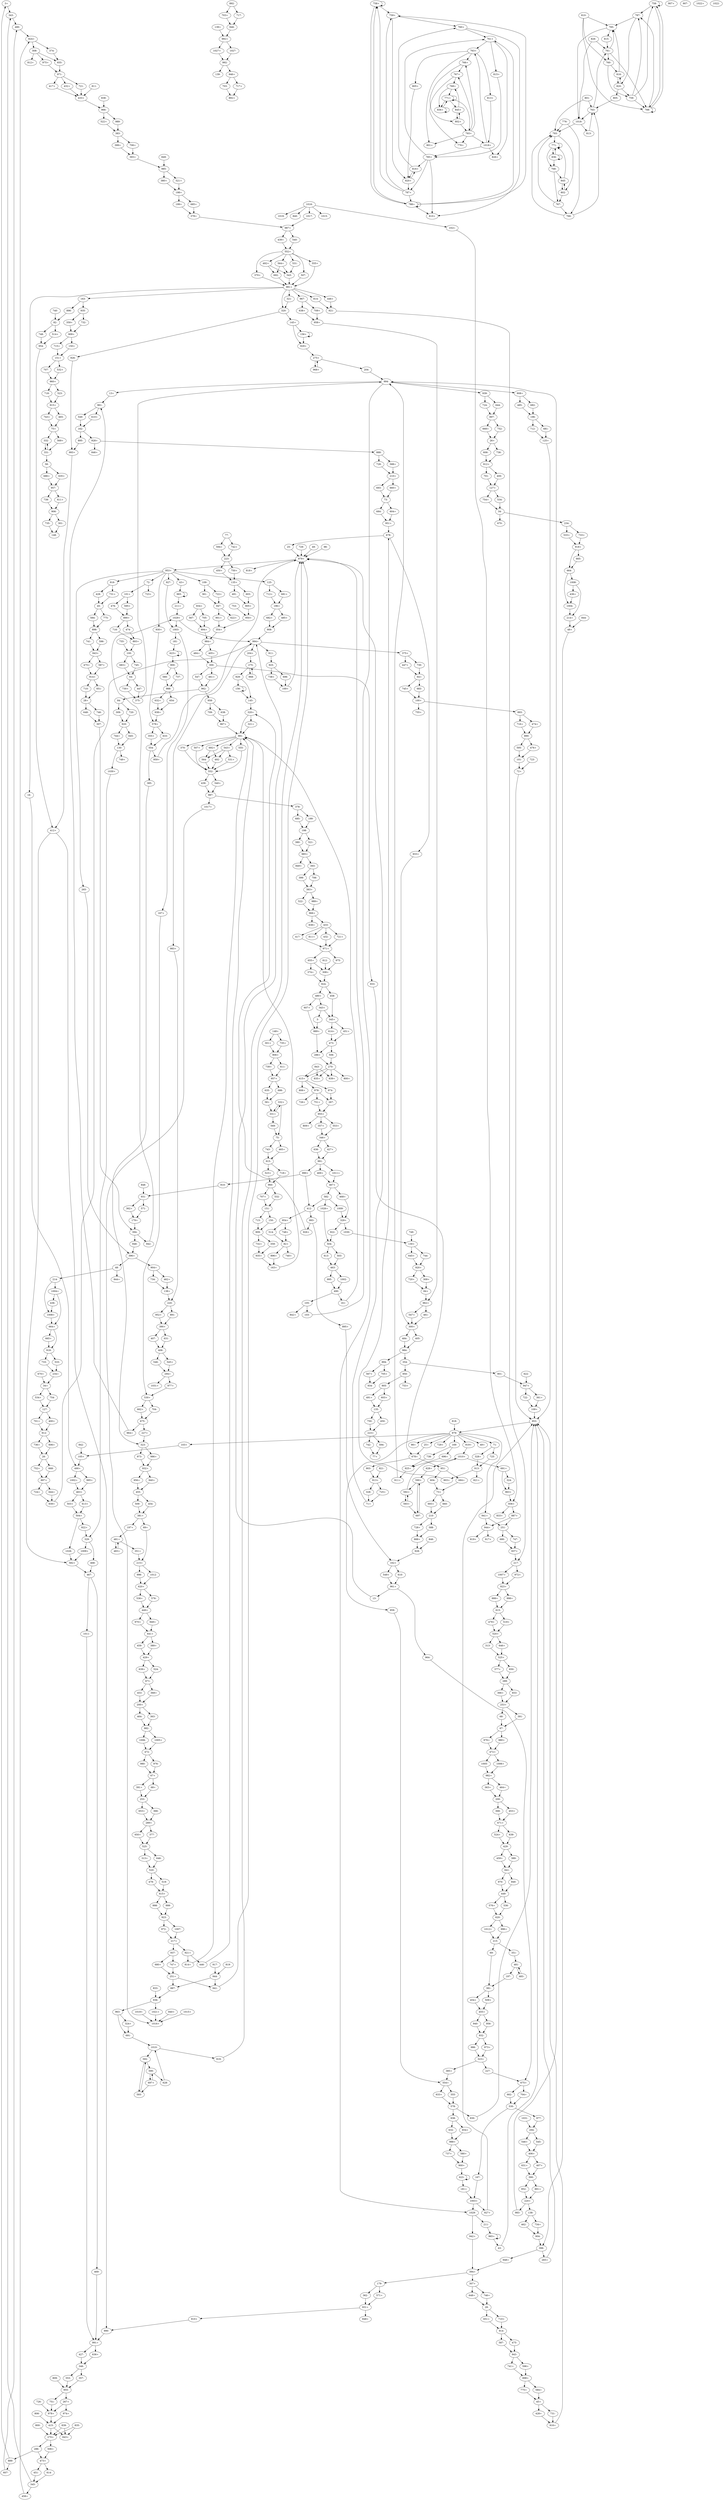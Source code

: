 digraph adj {
graph [k=96]
edge [d=-95]
"3+" [l=181 C=6582]
"3-" [l=181 C=6582]
"13+" [l=51885 C=1941957]
"13-" [l=51885 C=1941957]
"16+" [l=4302 C=156636]
"16-" [l=4302 C=156636]
"25+" [l=47118 C=1579878]
"25-" [l=47118 C=1579878]
"26+" [l=36218 C=1328996]
"26-" [l=36218 C=1328996]
"28+" [l=84609 C=2956635]
"28-" [l=84609 C=2956635]
"34+" [l=26505 C=943989]
"34-" [l=26505 C=943989]
"43+" [l=90139 C=2607704]
"43-" [l=90139 C=2607704]
"45+" [l=38775 C=1293221]
"45-" [l=38775 C=1293221]
"48+" [l=53007 C=1890434]
"48-" [l=53007 C=1890434]
"49+" [l=26106 C=725198]
"49-" [l=26106 C=725198]
"58+" [l=8997 C=336627]
"58-" [l=8997 C=336627]
"64+" [l=42121 C=1596143]
"64-" [l=42121 C=1596143]
"67+" [l=132 C=2029]
"67-" [l=132 C=2029]
"68+" [l=528 C=12678]
"68-" [l=528 C=12678]
"69+" [l=11473 C=367292]
"69-" [l=11473 C=367292]
"71+" [l=47492 C=1580702]
"71-" [l=47492 C=1580702]
"72+" [l=38166 C=1432157]
"72-" [l=38166 C=1432157]
"73+" [l=26655 C=865449]
"73-" [l=26655 C=865449]
"75+" [l=29534 C=1110504]
"75-" [l=29534 C=1110504]
"77+" [l=8643 C=332799]
"77-" [l=8643 C=332799]
"82+" [l=27953 C=1034613]
"82-" [l=27953 C=1034613]
"84+" [l=37859 C=1389430]
"84-" [l=37859 C=1389430]
"98+" [l=48884 C=1370904]
"98-" [l=48884 C=1370904]
"100+" [l=19050 C=719001]
"100-" [l=19050 C=719001]
"101+" [l=45658 C=1716228]
"101-" [l=45658 C=1716228]
"103+" [l=34471 C=1302211]
"103-" [l=34471 C=1302211]
"105+" [l=1276 C=47865]
"105-" [l=1276 C=47865]
"109+" [l=3347 C=115954]
"109-" [l=3347 C=115954]
"125+" [l=14818 C=444070]
"125-" [l=14818 C=444070]
"127+" [l=24888 C=864118]
"127-" [l=24888 C=864118]
"130+" [l=22569 C=814020]
"130-" [l=22569 C=814020]
"135+" [l=7402 C=267366]
"135-" [l=7402 C=267366]
"138+" [l=16079 C=492354]
"138-" [l=16079 C=492354]
"139+" [l=9150 C=265242]
"139-" [l=9150 C=265242]
"145+" [l=22200 C=797857]
"145-" [l=22200 C=797857]
"148+" [l=5515 C=191723]
"148-" [l=5515 C=191723]
"150+" [l=191 C=3258]
"150-" [l=191 C=3258]
"151+" [l=4909 C=178892]
"151-" [l=4909 C=178892]
"156+" [l=1881 C=69183]
"156-" [l=1881 C=69183]
"162+" [l=3548 C=229449]
"162-" [l=3548 C=229449]
"163+" [l=350 C=19165]
"163-" [l=350 C=19165]
"167+" [l=44864 C=1351665]
"167-" [l=44864 C=1351665]
"169+" [l=20225 C=739992]
"169-" [l=20225 C=739992]
"179+" [l=14299 C=480879]
"179-" [l=14299 C=480879]
"181+" [l=41532 C=1381633]
"181-" [l=41532 C=1381633]
"196+" [l=25733 C=814329]
"196-" [l=25733 C=814329]
"197+" [l=9313 C=336927]
"197-" [l=9313 C=336927]
"198+" [l=199 C=26456]
"198-" [l=199 C=26456]
"199+" [l=191 C=23255]
"199-" [l=191 C=23255]
"200+" [l=952 C=57990]
"200-" [l=952 C=57990]
"204+" [l=14202 C=515195]
"204-" [l=14202 C=515195]
"210+" [l=7012 C=224850]
"210-" [l=7012 C=224850]
"211+" [l=39254 C=1178332]
"211-" [l=39254 C=1178332]
"214+" [l=2477 C=88448]
"214-" [l=2477 C=88448]
"215+" [l=1141 C=62795]
"215-" [l=1141 C=62795]
"217+" [l=279 C=12367]
"217-" [l=279 C=12367]
"220+" [l=165 C=3054]
"220-" [l=165 C=3054]
"223+" [l=8090 C=294280]
"223-" [l=8090 C=294280]
"227+" [l=2241 C=72974]
"227-" [l=2241 C=72974]
"234+" [l=12728 C=457063]
"234-" [l=12728 C=457063]
"251+" [l=6420 C=181705]
"251-" [l=6420 C=181705]
"253+" [l=920 C=53740]
"253-" [l=920 C=53740]
"265+" [l=2547 C=73373]
"265-" [l=2547 C=73373]
"267+" [l=168 C=18447]
"267-" [l=168 C=18447]
"270+" [l=286 C=46417]
"270-" [l=286 C=46417]
"275+" [l=131 C=3286]
"275-" [l=131 C=3286]
"286+" [l=134 C=7956]
"286-" [l=134 C=7956]
"289+" [l=202 C=6893]
"289-" [l=202 C=6893]
"294+" [l=186 C=7430]
"294-" [l=186 C=7430]
"300+" [l=266 C=16657]
"300-" [l=266 C=16657]
"301+" [l=191 C=3092]
"301-" [l=191 C=3092]
"307+" [l=11183 C=397704]
"307-" [l=11183 C=397704]
"308+" [l=156 C=14797]
"308-" [l=156 C=14797]
"309+" [l=191 C=3203]
"309-" [l=191 C=3203]
"313+" [l=191 C=3499]
"313-" [l=191 C=3499]
"320+" [l=143 C=3873]
"320-" [l=143 C=3873]
"321+" [l=307 C=9457]
"321-" [l=307 C=9457]
"323+" [l=163 C=3878]
"323-" [l=163 C=3878]
"324+" [l=392 C=5524]
"324-" [l=392 C=5524]
"328+" [l=191 C=2676]
"328-" [l=191 C=2676]
"329+" [l=107 C=1008]
"329-" [l=107 C=1008]
"331+" [l=155 C=3597]
"331-" [l=155 C=3597]
"332+" [l=250 C=4123]
"332-" [l=250 C=4123]
"343+" [l=195 C=11540]
"343-" [l=195 C=11540]
"345+" [l=239 C=14249]
"345-" [l=239 C=14249]
"346+" [l=209 C=27495]
"346-" [l=209 C=27495]
"351+" [l=5063 C=164733]
"351-" [l=5063 C=164733]
"354+" [l=212 C=8327]
"354-" [l=212 C=8327]
"355+" [l=222 C=4406]
"355-" [l=222 C=4406]
"357+" [l=191 C=23078]
"357-" [l=191 C=23078]
"359+" [l=191 C=3050]
"359-" [l=191 C=3050]
"361+" [l=191 C=3007]
"361-" [l=191 C=3007]
"362+" [l=191 C=3393]
"362-" [l=191 C=3393]
"363+" [l=191 C=4612]
"363-" [l=191 C=4612]
"366+" [l=191 C=2473]
"366-" [l=191 C=2473]
"368+" [l=314 C=6679]
"368-" [l=314 C=6679]
"370+" [l=246 C=5458]
"370-" [l=246 C=5458]
"374+" [l=303 C=5979]
"374-" [l=303 C=5979]
"375+" [l=553 C=16428]
"375-" [l=553 C=16428]
"377+" [l=191 C=3165]
"377-" [l=191 C=3165]
"378+" [l=224 C=32396]
"378-" [l=224 C=32396]
"380+" [l=193 C=23126]
"380-" [l=193 C=23126]
"381+" [l=520 C=31695]
"381-" [l=520 C=31695]
"383+" [l=140 C=11374]
"383-" [l=140 C=11374]
"385+" [l=2644 C=95093]
"385-" [l=2644 C=95093]
"389+" [l=1997 C=56787]
"389-" [l=1997 C=56787]
"390+" [l=151 C=3663]
"390-" [l=151 C=3663]
"391+" [l=477 C=11357]
"391-" [l=477 C=11357]
"393+" [l=186 C=21280]
"393-" [l=186 C=21280]
"394+" [l=308 C=17439]
"394-" [l=308 C=17439]
"396+" [l=284 C=10398]
"396-" [l=284 C=10398]
"399+" [l=191 C=23465]
"399-" [l=191 C=23465]
"400+" [l=191 C=3055]
"400-" [l=191 C=3055]
"405+" [l=440 C=22687]
"405-" [l=440 C=22687]
"406+" [l=145 C=4654]
"406-" [l=145 C=4654]
"407+" [l=236 C=6285]
"407-" [l=236 C=6285]
"412+" [l=145 C=5036]
"412-" [l=145 C=5036]
"415+" [l=219 C=26354]
"415-" [l=219 C=26354]
"417+" [l=202 C=12619]
"417-" [l=202 C=12619]
"427+" [l=191 C=23392]
"427-" [l=191 C=23392]
"428+" [l=191 C=2971]
"428-" [l=191 C=2971]
"429+" [l=457 C=26490]
"429-" [l=457 C=26490]
"432+" [l=191 C=15404]
"432-" [l=191 C=15404]
"433+" [l=176 C=18499]
"433-" [l=176 C=18499]
"436+" [l=246 C=4919]
"436-" [l=246 C=4919]
"439+" [l=193 C=3263]
"439-" [l=193 C=3263]
"446+" [l=191 C=3356]
"446-" [l=191 C=3356]
"447+" [l=191 C=3001]
"447-" [l=191 C=3001]
"449+" [l=146 C=3256]
"449-" [l=146 C=3256]
"450+" [l=191 C=3432]
"450-" [l=191 C=3432]
"451+" [l=280 C=15746]
"451-" [l=280 C=15746]
"453+" [l=314 C=6179]
"453-" [l=314 C=6179]
"454+" [l=340 C=7771]
"454-" [l=340 C=7771]
"455+" [l=144 C=3897]
"455-" [l=144 C=3897]
"458+" [l=342 C=19893]
"458-" [l=342 C=19893]
"459+" [l=1106 C=33281]
"459-" [l=1106 C=33281]
"461+" [l=191 C=3633]
"461-" [l=191 C=3633]
"462+" [l=191 C=2926]
"462-" [l=191 C=2926]
"463+" [l=320 C=18049]
"463-" [l=320 C=18049]
"464+" [l=191 C=2487]
"464-" [l=191 C=2487]
"465+" [l=191 C=3668]
"465-" [l=191 C=3668]
"467+" [l=152 C=9434]
"467-" [l=152 C=9434]
"468+" [l=281 C=5423]
"468-" [l=281 C=5423]
"469+" [l=191 C=14976]
"469-" [l=191 C=14976]
"472+" [l=152 C=4306]
"472-" [l=152 C=4306]
"473+" [l=131 C=3670]
"473-" [l=131 C=3670]
"474+" [l=191 C=3970]
"474-" [l=191 C=3970]
"475+" [l=191 C=700]
"475-" [l=191 C=700]
"476+" [l=191 C=3109]
"476-" [l=191 C=3109]
"479+" [l=191 C=3126]
"479-" [l=191 C=3126]
"480+" [l=231 C=25288]
"480-" [l=231 C=25288]
"481+" [l=193 C=5979]
"481-" [l=193 C=5979]
"483+" [l=183 C=1663]
"483-" [l=183 C=1663]
"484+" [l=440 C=11179]
"484-" [l=440 C=11179]
"485+" [l=191 C=2719]
"485-" [l=191 C=2719]
"490+" [l=242 C=10589]
"490-" [l=242 C=10589]
"491+" [l=191 C=2642]
"491-" [l=191 C=2642]
"492+" [l=164 C=4140]
"492-" [l=164 C=4140]
"503+" [l=191 C=3999]
"503-" [l=191 C=3999]
"504+" [l=158 C=4970]
"504-" [l=158 C=4970]
"506+" [l=195 C=3450]
"506-" [l=195 C=3450]
"507+" [l=344 C=11052]
"507-" [l=344 C=11052]
"509+" [l=340 C=7547]
"509-" [l=340 C=7547]
"514+" [l=191 C=3154]
"514-" [l=191 C=3154]
"519+" [l=191 C=3214]
"519-" [l=191 C=3214]
"520+" [l=215 C=6873]
"520-" [l=215 C=6873]
"521+" [l=193 C=8526]
"521-" [l=193 C=8526]
"522+" [l=192 C=4085]
"522-" [l=192 C=4085]
"523+" [l=191 C=2088]
"523-" [l=191 C=2088]
"524+" [l=261 C=5339]
"524-" [l=261 C=5339]
"525+" [l=209 C=8897]
"525-" [l=209 C=8897]
"530+" [l=193 C=6292]
"530-" [l=193 C=6292]
"531+" [l=190 C=4564]
"531-" [l=190 C=4564]
"532+" [l=191 C=3091]
"532-" [l=191 C=3091]
"533+" [l=191 C=1958]
"533-" [l=191 C=1958]
"534+" [l=191 C=2622]
"534-" [l=191 C=2622]
"536+" [l=239 C=4647]
"536-" [l=239 C=4647]
"540+" [l=193 C=22487]
"540-" [l=193 C=22487]
"543+" [l=176 C=5880]
"543-" [l=176 C=5880]
"545+" [l=297 C=6852]
"545-" [l=297 C=6852]
"546+" [l=297 C=6900]
"546-" [l=297 C=6900]
"547+" [l=191 C=2925]
"547-" [l=191 C=2925]
"549+" [l=191 C=4971]
"549-" [l=191 C=4971]
"552+" [l=128 C=7111]
"552-" [l=128 C=7111]
"553+" [l=191 C=9307]
"553-" [l=191 C=9307]
"554+" [l=152 C=3089]
"554-" [l=152 C=3089]
"555+" [l=326 C=16359]
"555-" [l=326 C=16359]
"564+" [l=176 C=3706]
"564-" [l=176 C=3706]
"567+" [l=191 C=2764]
"567-" [l=191 C=2764]
"569+" [l=256 C=5231]
"569-" [l=256 C=5231]
"571+" [l=191 C=506]
"571-" [l=191 C=506]
"576+" [l=239 C=4307]
"576-" [l=239 C=4307]
"578+" [l=159 C=4443]
"578-" [l=159 C=4443]
"580+" [l=191 C=4359]
"580-" [l=191 C=4359]
"582+" [l=161 C=10417]
"582-" [l=161 C=10417]
"584+" [l=191 C=3331]
"584-" [l=191 C=3331]
"587+" [l=191 C=4405]
"587-" [l=191 C=4405]
"588+" [l=191 C=2619]
"588-" [l=191 C=2619]
"590+" [l=103 C=252]
"590-" [l=103 C=252]
"592+" [l=104 C=248]
"592-" [l=104 C=248]
"593+" [l=260 C=2097]
"593-" [l=260 C=2097]
"594+" [l=191 C=2873]
"594-" [l=191 C=2873]
"595+" [l=191 C=1277]
"595-" [l=191 C=1277]
"596+" [l=191 C=2675]
"596-" [l=191 C=2675]
"603+" [l=191 C=300]
"603-" [l=191 C=300]
"604+" [l=191 C=2404]
"604-" [l=191 C=2404]
"606+" [l=191 C=2601]
"606-" [l=191 C=2601]
"607+" [l=281 C=14872]
"607-" [l=281 C=14872]
"610+" [l=191 C=3369]
"610-" [l=191 C=3369]
"611+" [l=191 C=3144]
"611-" [l=191 C=3144]
"613+" [l=191 C=4196]
"613-" [l=191 C=4196]
"614+" [l=278 C=6239]
"614-" [l=278 C=6239]
"615+" [l=196 C=6759]
"615-" [l=196 C=6759]
"620+" [l=171 C=5016]
"620-" [l=171 C=5016]
"622+" [l=131 C=142]
"622-" [l=131 C=142]
"623+" [l=203 C=6124]
"623-" [l=203 C=6124]
"628+" [l=189 C=1444]
"628-" [l=189 C=1444]
"631+" [l=236 C=5628]
"631-" [l=236 C=5628]
"632+" [l=191 C=437]
"632-" [l=191 C=437]
"633+" [l=222 C=3569]
"633-" [l=222 C=3569]
"635+" [l=191 C=299]
"635-" [l=191 C=299]
"636+" [l=191 C=4640]
"636-" [l=191 C=4640]
"638+" [l=191 C=3013]
"638-" [l=191 C=3013]
"639+" [l=261 C=5395]
"639-" [l=261 C=5395]
"641+" [l=152 C=2571]
"641-" [l=152 C=2571]
"644+" [l=191 C=3681]
"644-" [l=191 C=3681]
"645+" [l=191 C=2576]
"645-" [l=191 C=2576]
"646+" [l=191 C=2829]
"646-" [l=191 C=2829]
"648+" [l=191 C=2889]
"648-" [l=191 C=2889]
"650+" [l=191 C=2579]
"650-" [l=191 C=2579]
"651+" [l=191 C=2531]
"651-" [l=191 C=2531]
"653+" [l=191 C=2931]
"653-" [l=191 C=2931]
"654+" [l=191 C=2068]
"654-" [l=191 C=2068]
"655+" [l=189 C=6437]
"655-" [l=189 C=6437]
"660+" [l=191 C=2081]
"660-" [l=191 C=2081]
"662+" [l=191 C=2768]
"662-" [l=191 C=2768]
"664+" [l=98 C=110]
"664-" [l=98 C=110]
"665+" [l=246 C=3969]
"665-" [l=246 C=3969]
"668+" [l=191 C=2998]
"668-" [l=191 C=2998]
"670+" [l=163 C=248]
"670-" [l=163 C=248]
"671+" [l=176 C=5805]
"671-" [l=176 C=5805]
"675+" [l=291 C=11739]
"675-" [l=291 C=11739]
"678+" [l=137 C=2319]
"678-" [l=137 C=2319]
"680+" [l=191 C=3078]
"680-" [l=191 C=3078]
"681+" [l=191 C=2705]
"681-" [l=191 C=2705]
"682+" [l=191 C=320]
"682-" [l=191 C=320]
"683+" [l=191 C=2946]
"683-" [l=191 C=2946]
"684+" [l=191 C=445]
"684-" [l=191 C=445]
"685+" [l=191 C=3681]
"685-" [l=191 C=3681]
"686+" [l=191 C=4262]
"686-" [l=191 C=4262]
"691+" [l=216 C=2535]
"691-" [l=216 C=2535]
"692+" [l=176 C=667]
"692-" [l=176 C=667]
"693+" [l=191 C=532]
"693-" [l=191 C=532]
"696+" [l=191 C=2958]
"696-" [l=191 C=2958]
"697+" [l=260 C=2690]
"697-" [l=260 C=2690]
"701+" [l=191 C=255]
"701-" [l=191 C=255]
"703+" [l=191 C=2330]
"703-" [l=191 C=2330]
"704+" [l=191 C=3353]
"704-" [l=191 C=3353]
"705+" [l=191 C=323]
"705-" [l=191 C=323]
"706+" [l=191 C=5025]
"706-" [l=191 C=5025]
"707+" [l=191 C=249]
"707-" [l=191 C=249]
"709+" [l=191 C=245]
"709-" [l=191 C=245]
"710+" [l=191 C=436]
"710-" [l=191 C=436]
"712+" [l=191 C=290]
"712-" [l=191 C=290]
"715+" [l=191 C=430]
"715-" [l=191 C=430]
"716+" [l=191 C=303]
"716-" [l=191 C=303]
"717+" [l=191 C=475]
"717-" [l=191 C=475]
"718+" [l=191 C=962]
"718-" [l=191 C=962]
"720+" [l=191 C=295]
"720-" [l=191 C=295]
"721+" [l=191 C=288]
"721-" [l=191 C=288]
"722+" [l=191 C=315]
"722-" [l=191 C=315]
"723+" [l=155 C=409]
"723-" [l=155 C=409]
"724+" [l=191 C=300]
"724-" [l=191 C=300]
"725+" [l=191 C=495]
"725-" [l=191 C=495]
"726+" [l=125 C=143]
"726-" [l=125 C=143]
"728+" [l=191 C=358]
"728-" [l=191 C=358]
"729+" [l=117 C=53]
"729-" [l=117 C=53]
"730+" [l=191 C=496]
"730-" [l=191 C=496]
"731+" [l=191 C=372]
"731-" [l=191 C=372]
"732+" [l=191 C=639]
"732-" [l=191 C=639]
"733+" [l=191 C=547]
"733-" [l=191 C=547]
"734+" [l=191 C=467]
"734-" [l=191 C=467]
"735+" [l=191 C=279]
"735-" [l=191 C=279]
"736+" [l=191 C=230]
"736-" [l=191 C=230]
"737+" [l=191 C=314]
"737-" [l=191 C=314]
"738+" [l=191 C=291]
"738-" [l=191 C=291]
"739+" [l=191 C=462]
"739-" [l=191 C=462]
"740+" [l=126 C=65]
"740-" [l=126 C=65]
"741+" [l=191 C=442]
"741-" [l=191 C=442]
"742+" [l=191 C=316]
"742-" [l=191 C=316]
"743+" [l=191 C=269]
"743-" [l=191 C=269]
"744+" [l=191 C=270]
"744-" [l=191 C=270]
"745+" [l=191 C=425]
"745-" [l=191 C=425]
"746+" [l=191 C=322]
"746-" [l=191 C=322]
"747+" [l=191 C=375]
"747-" [l=191 C=375]
"748+" [l=191 C=463]
"748-" [l=191 C=463]
"749+" [l=196 C=376]
"749-" [l=196 C=376]
"750+" [l=191 C=472]
"750-" [l=191 C=472]
"751+" [l=191 C=545]
"751-" [l=191 C=545]
"752+" [l=191 C=308]
"752-" [l=191 C=308]
"753+" [l=147 C=178]
"753-" [l=147 C=178]
"754+" [l=191 C=316]
"754-" [l=191 C=316]
"755+" [l=128 C=135]
"755-" [l=128 C=135]
"758+" [l=96 C=255]
"758-" [l=96 C=255]
"759+" [l=96 C=255]
"759-" [l=96 C=255]
"760+" [l=96 C=255]
"760-" [l=96 C=255]
"761+" [l=96 C=255]
"761-" [l=96 C=255]
"763+" [l=96 C=255]
"763-" [l=96 C=255]
"766+" [l=98 C=765]
"766-" [l=98 C=765]
"767+" [l=98 C=765]
"767-" [l=98 C=765]
"768+" [l=102 C=1697]
"768-" [l=102 C=1697]
"771+" [l=99 C=840]
"771-" [l=99 C=840]
"775+" [l=191 C=219]
"775-" [l=191 C=219]
"776+" [l=139 C=238]
"776-" [l=139 C=238]
"785+" [l=96 C=155]
"785-" [l=96 C=155]
"787+" [l=96 C=173]
"787-" [l=96 C=173]
"788+" [l=189 C=4005]
"788-" [l=189 C=4005]
"793+" [l=98 C=436]
"793-" [l=98 C=436]
"800+" [l=117 C=88]
"800-" [l=117 C=88]
"801+" [l=134 C=252]
"801-" [l=134 C=252]
"802+" [l=175 C=304]
"802-" [l=175 C=304]
"805+" [l=162 C=370]
"805-" [l=162 C=370]
"806+" [l=133 C=98]
"806-" [l=133 C=98]
"809+" [l=124 C=74]
"809-" [l=124 C=74]
"810+" [l=142 C=3016]
"810-" [l=142 C=3016]
"811+" [l=128 C=102]
"811-" [l=128 C=102]
"812+" [l=102 C=15]
"812-" [l=102 C=15]
"813+" [l=182 C=390]
"813-" [l=182 C=390]
"814+" [l=191 C=365]
"814-" [l=191 C=365]
"815+" [l=188 C=576]
"815-" [l=188 C=576]
"816+" [l=96 C=3]
"816-" [l=96 C=3]
"818+" [l=114 C=51]
"818-" [l=114 C=51]
"819+" [l=157 C=173]
"819-" [l=157 C=173]
"820+" [l=150 C=173]
"820-" [l=150 C=173]
"821+" [l=187 C=440]
"821-" [l=187 C=440]
"826+" [l=155 C=340]
"826-" [l=155 C=340]
"833+" [l=110 C=34]
"833-" [l=110 C=34]
"835+" [l=128 C=103]
"835-" [l=128 C=103]
"836+" [l=113 C=40]
"836-" [l=113 C=40]
"838+" [l=120 C=90]
"838-" [l=120 C=90]
"839+" [l=119 C=78]
"839-" [l=119 C=78]
"840+" [l=111 C=364]
"840-" [l=111 C=364]
"842+" [l=122 C=64]
"842-" [l=122 C=64]
"843+" [l=106 C=34]
"843-" [l=106 C=34]
"844+" [l=123 C=70]
"844-" [l=123 C=70]
"845+" [l=111 C=38]
"845-" [l=111 C=38]
"846+" [l=103 C=18]
"846-" [l=103 C=18]
"848+" [l=140 C=119]
"848-" [l=140 C=119]
"849+" [l=118 C=57]
"849-" [l=118 C=57]
"887+" [l=209376 C=5742170]
"887-" [l=209376 C=5742170]
"888+" [l=76659 C=2519357]
"888-" [l=76659 C=2519357]
"889+" [l=287 C=29551]
"889-" [l=287 C=29551]
"890+" [l=102482 C=3822317]
"890-" [l=102482 C=3822317]
"891+" [l=21865 C=678735]
"891-" [l=21865 C=678735]
"892+" [l=104259 C=3252817]
"892-" [l=104259 C=3252817]
"893+" [l=76923 C=2931114]
"893-" [l=76923 C=2931114]
"894+" [l=41851 C=1376831]
"894-" [l=41851 C=1376831]
"895+" [l=81373 C=3058103]
"895-" [l=81373 C=3058103]
"896+" [l=105784 C=3978132]
"896-" [l=105784 C=3978132]
"897+" [l=55828 C=2045920]
"897-" [l=55828 C=2045920]
"898+" [l=39614 C=1326305]
"898-" [l=39614 C=1326305]
"900+" [l=66459 C=2255196]
"900-" [l=66459 C=2255196]
"901+" [l=31616 C=1201541]
"901-" [l=31616 C=1201541]
"903+" [l=20063 C=649116]
"903-" [l=20063 C=649116]
"904+" [l=21268 C=616206]
"904-" [l=21268 C=616206]
"905+" [l=77576 C=2875166]
"905-" [l=77576 C=2875166]
"906+" [l=85836 C=3197984]
"906-" [l=85836 C=3197984]
"907+" [l=120053 C=3344930]
"907-" [l=120053 C=3344930]
"908+" [l=34991 C=1115651]
"908-" [l=34991 C=1115651]
"909+" [l=30966 C=1144452]
"909-" [l=30966 C=1144452]
"910+" [l=29707 C=1011045]
"910-" [l=29707 C=1011045]
"911+" [l=75314 C=2810648]
"911-" [l=75314 C=2810648]
"912+" [l=93335 C=3366988]
"912-" [l=93335 C=3366988]
"913+" [l=79018 C=2586060]
"913-" [l=79018 C=2586060]
"914+" [l=46701 C=1621076]
"914-" [l=46701 C=1621076]
"915+" [l=80339 C=2987162]
"915-" [l=80339 C=2987162]
"916+" [l=72439 C=2397069]
"916-" [l=72439 C=2397069]
"917+" [l=54482 C=1458802]
"917-" [l=54482 C=1458802]
"918+" [l=62788 C=2260030]
"918-" [l=62788 C=2260030]
"919+" [l=61723 C=1713480]
"919-" [l=61723 C=1713480]
"920+" [l=86361 C=3144777]
"920-" [l=86361 C=3144777]
"921+" [l=21184 C=735067]
"921-" [l=21184 C=735067]
"922+" [l=26212 C=1002168]
"922-" [l=26212 C=1002168]
"923+" [l=1975 C=127994]
"923-" [l=1975 C=127994]
"924+" [l=426 C=81643]
"924-" [l=426 C=81643]
"925+" [l=52012 C=1889893]
"925-" [l=52012 C=1889893]
"926+" [l=90544 C=3370799]
"926-" [l=90544 C=3370799]
"927+" [l=9439 C=314995]
"927-" [l=9439 C=314995]
"928+" [l=51601 C=1632412]
"928-" [l=51601 C=1632412]
"929+" [l=17453 C=653815]
"929-" [l=17453 C=653815]
"930+" [l=22324 C=645723]
"930-" [l=22324 C=645723]
"931+" [l=31934 C=1122291]
"931-" [l=31934 C=1122291]
"932+" [l=1845 C=116142]
"932-" [l=1845 C=116142]
"933+" [l=11537 C=363442]
"933-" [l=11537 C=363442]
"934+" [l=31981 C=1014009]
"934-" [l=31981 C=1014009]
"935+" [l=17655 C=669604]
"935-" [l=17655 C=669604]
"936+" [l=66736 C=1841448]
"936-" [l=66736 C=1841448]
"937+" [l=45119 C=1379163]
"937-" [l=45119 C=1379163]
"938+" [l=34308 C=1125653]
"938-" [l=34308 C=1125653]
"939+" [l=31494 C=1174846]
"939-" [l=31494 C=1174846]
"940+" [l=6282 C=233328]
"940-" [l=6282 C=233328]
"941+" [l=22845 C=676824]
"941-" [l=22845 C=676824]
"942+" [l=58615 C=2340307]
"942-" [l=58615 C=2340307]
"943+" [l=9999 C=349420]
"943-" [l=9999 C=349420]
"944+" [l=36009 C=960657]
"944-" [l=36009 C=960657]
"946+" [l=87501 C=2630479]
"946-" [l=87501 C=2630479]
"947+" [l=19450 C=716592]
"947-" [l=19450 C=716592]
"948+" [l=3053 C=101752]
"948-" [l=3053 C=101752]
"949+" [l=4786 C=170612]
"949-" [l=4786 C=170612]
"950+" [l=50197 C=1887848]
"950-" [l=50197 C=1887848]
"951+" [l=16843 C=554856]
"951-" [l=16843 C=554856]
"952+" [l=3227 C=102880]
"952-" [l=3227 C=102880]
"953+" [l=356 C=63150]
"953-" [l=356 C=63150]
"954+" [l=15780 C=595459]
"954-" [l=15780 C=595459]
"955+" [l=471 C=93290]
"955-" [l=471 C=93290]
"956+" [l=7657 C=247441]
"956-" [l=7657 C=247441]
"957+" [l=72130 C=2698563]
"957-" [l=72130 C=2698563]
"958+" [l=36493 C=1390837]
"958-" [l=36493 C=1390837]
"959+" [l=82230 C=2392414]
"959-" [l=82230 C=2392414]
"960+" [l=29309 C=1084256]
"960-" [l=29309 C=1084256]
"961+" [l=2593 C=185689]
"961-" [l=2593 C=185689]
"962+" [l=883 C=62946]
"962-" [l=883 C=62946]
"963+" [l=2421 C=68383]
"963-" [l=2421 C=68383]
"964+" [l=4215 C=127437]
"964-" [l=4215 C=127437]
"965+" [l=436 C=19689]
"965-" [l=436 C=19689]
"966+" [l=274 C=44054]
"966-" [l=274 C=44054]
"967+" [l=8759 C=330646]
"967-" [l=8759 C=330646]
"968+" [l=1264 C=46308]
"968-" [l=1264 C=46308]
"970+" [l=4863 C=145925]
"970-" [l=4863 C=145925]
"971+" [l=523 C=106873]
"971-" [l=523 C=106873]
"972+" [l=424 C=10571]
"972-" [l=424 C=10571]
"973+" [l=423 C=11706]
"973-" [l=423 C=11706]
"974+" [l=325 C=11529]
"974-" [l=325 C=11529]
"975+" [l=192 C=19619]
"975-" [l=192 C=19619]
"976+" [l=1277 C=37469]
"976-" [l=1277 C=37469]
"977+" [l=2973 C=93593]
"977-" [l=2973 C=93593]
"978+" [l=273 C=40595]
"978-" [l=273 C=40595]
"979+" [l=389 C=70652]
"979-" [l=389 C=70652]
"980+" [l=1374 C=45594]
"980-" [l=1374 C=45594]
"981+" [l=131 C=8342]
"981-" [l=131 C=8342]
"982+" [l=513 C=27762]
"982-" [l=513 C=27762]
"983+" [l=48657 C=1526556]
"983-" [l=48657 C=1526556]
"984+" [l=1523 C=157211]
"984-" [l=1523 C=157211]
"985+" [l=383 C=71226]
"985-" [l=383 C=71226]
"986+" [l=423 C=8505]
"986-" [l=423 C=8505]
"987+" [l=255 C=39714]
"987-" [l=255 C=39714]
"988+" [l=970 C=27596]
"988-" [l=970 C=27596]
"989+" [l=192 C=22608]
"989-" [l=192 C=22608]
"990+" [l=333 C=15900]
"990-" [l=333 C=15900]
"991+" [l=156 C=14586]
"991-" [l=156 C=14586]
"992+" [l=151 C=3997]
"992-" [l=151 C=3997]
"993+" [l=206 C=4867]
"993-" [l=206 C=4867]
"994+" [l=177 C=11391]
"994-" [l=177 C=11391]
"995+" [l=632 C=22022]
"995-" [l=632 C=22022]
"996+" [l=332 C=7987]
"996-" [l=332 C=7987]
"998+" [l=549 C=15756]
"998-" [l=549 C=15756]
"999+" [l=591 C=16608]
"999-" [l=591 C=16608]
"1002+" [l=632 C=19595]
"1002-" [l=632 C=19595]
"1003+" [l=173 C=7638]
"1003-" [l=173 C=7638]
"1004+" [l=218 C=4437]
"1004-" [l=218 C=4437]
"1005+" [l=307 C=7099]
"1005-" [l=307 C=7099]
"1006+" [l=307 C=7461]
"1006-" [l=307 C=7461]
"1007+" [l=424 C=12294]
"1007-" [l=424 C=12294]
"1008+" [l=214 C=4093]
"1008-" [l=214 C=4093]
"1009+" [l=217 C=4814]
"1009-" [l=217 C=4814]
"1010+" [l=140 C=2260]
"1010-" [l=140 C=2260]
"1011+" [l=191 C=5213]
"1011-" [l=191 C=5213]
"1012+" [l=332 C=6382]
"1012-" [l=332 C=6382]
"1015+" [l=152 C=762]
"1015-" [l=152 C=762]
"1016+" [l=125 C=7164]
"1016-" [l=125 C=7164]
"1017+" [l=188 C=676]
"1017-" [l=188 C=676]
"1018+" [l=98 C=430]
"1018-" [l=98 C=430]
"1019+" [l=113 C=800]
"1019-" [l=113 C=800]
"1021+" [l=189 C=821]
"1021-" [l=189 C=821]
"1022+" [l=126 C=7242]
"1022-" [l=126 C=7242]
"1026+" [l=32888 C=1232959]
"1026-" [l=32888 C=1232959]
"1027+" [l=1931 C=58075]
"1027-" [l=1931 C=58075]
"1029+" [l=113 C=2491]
"1029-" [l=113 C=2491]
"1030+" [l=75766 C=2712394]
"1030-" [l=75766 C=2712394]
"1031+" [l=16766 C=514697]
"1031-" [l=16766 C=514697]
"3+" -> "343-"
"3-" -> "889+"
"13+" -> "961-"
"13-" -> "994+" [d=-76]
"16+" -> "981-" [d=-87]
"16-" -> "490+"
"25+" -> "678+"
"25-" -> "979+" [d=-30]
"26+" -> "606-"
"26+" -> "736-"
"26-" -> "668-"
"26-" -> "752+"
"28+" -> "648-"
"28+" -> "746-"
"28-" -> "651+"
"28-" -> "710+"
"34+" -> "534+"
"34+" -> "754-"
"34-" -> "234-"
"34-" -> "670-"
"43+" -> "965-"
"43-" -> "953-" [d=-92]
"45+" -> "428+"
"45+" -> "731-"
"45-" -> "584-"
"45-" -> "775-"
"48+" -> "396-"
"48-" -> "214-"
"48-" -> "844+"
"49-" -> "979+" [d=-30]
"58+" -> "331+"
"58-" -> "635+"
"58-" -> "686+"
"64+" -> "683-"
"64+" -> "745+"
"64-" -> "447-"
"64-" -> "730+"
"67+" -> "68+"
"67+" -> "391+"
"67-" -> "976+"
"67-" -> "980+"
"68+" -> "253-"
"68-" -> "67-"
"69+" -> "215+"
"69-" -> "381-"
"71+" -> "979+" [d=-31]
"71-" -> "328+"
"71-" -> "725-"
"72+" -> "953-" [d=-91]
"72-" -> "101+"
"72-" -> "723+"
"73+" -> "660-"
"73+" -> "693+"
"73-" -> "604+"
"73-" -> "684-"
"75+" -> "569+"
"75+" -> "332-" [d=-89]
"75-" -> "465+"
"75-" -> "743-"
"77-" -> "594+"
"77-" -> "742+"
"82+" -> "740+"
"82+" -> "896+"
"82-" -> "514+"
"82-" -> "748-"
"84+" -> "962+"
"84-" -> "309-"
"84-" -> "720-"
"98-" -> "979+" [d=-30]
"100+" -> "755+"
"100+" -> "893-"
"100-" -> "683+"
"100-" -> "745-"
"101+" -> "476-"
"101+" -> "595+"
"101-" -> "72+"
"103+" -> "105+"
"103-" -> "979+" [d=-31]
"105+" -> "490+"
"105-" -> "103-"
"105-" -> "842+"
"109+" -> "953-"
"109-" -> "361-"
"109-" -> "722+"
"125+" -> "953-" [d=-89]
"125-" -> "681+"
"125-" -> "712+"
"127+" -> "534-"
"127+" -> "754+"
"127-" -> "400+"
"127-" -> "701+"
"130+" -> "645+"
"130+" -> "744-"
"130-" -> "749+"
"130-" -> "1030+"
"135+" -> "491-"
"135+" -> "603-"
"135-" -> "450-"
"135-" -> "750-"
"138+" -> "220-"
"138-" -> "462-"
"138-" -> "734+"
"139+" -> "992+"
"145+" -> "156+"
"145+" -> "929+"
"145-" -> "320+"
"148+" -> "301+"
"148+" -> "735+"
"150+" -> "151+"
"150-" -> "909-"
"151+" -> "532+"
"151+" -> "707-"
"151-" -> "150-"
"151-" -> "715-"
"156+" -> "156+"
"156+" -> "929+"
"156-" -> "145-"
"156-" -> "156-"
"162+" -> "549+"
"162+" -> "610-"
"162-" -> "895-"
"162-" -> "928+"
"163+" -> "981-" [d=-89]
"163-" -> "896-"
"163-" -> "935-"
"167+" -> "530+"
"167-" -> "1003+"
"169+" -> "979+" [d=-30]
"169-" -> "696+"
"169-" -> "738-"
"179+" -> "394-"
"179-" -> "362-"
"179-" -> "571+"
"181+" -> "1003+"
"181-" -> "623+"
"196+" -> "485+"
"196+" -> "682+"
"196-" -> "681-"
"196-" -> "712-"
"197+" -> "481+"
"197-" -> "381-"
"198+" -> "199+"
"198+" -> "685+"
"198-" -> "380-"
"198-" -> "521-"
"199+" -> "378+"
"199-" -> "198-"
"200+" -> "363-"
"200+" -> "464-"
"200-" -> "368-"
"200-" -> "453+"
"204+" -> "275-"
"204-" -> "994-" [d=-93]
"210+" -> "660+"
"210+" -> "693-"
"210-" -> "588-"
"210-" -> "728+"
"211+" -> "1029+"
"211-" -> "965+"
"214+" -> "48+"
"214-" -> "1004+"
"214-" -> "1008+" [d=-91]
"215+" -> "996-"
"215+" -> "1012-"
"215-" -> "69-"
"215-" -> "351-"
"217+" -> "921+"
"217+" -> "937-"
"217-" -> "972+"
"217-" -> "1007+"
"220+" -> "138-"
"220+" -> "983-"
"220-" -> "891-"
"220-" -> "952+"
"223+" -> "594-"
"223+" -> "742-"
"223-" -> "450+"
"223-" -> "750+"
"227+" -> "323-"
"227-" -> "675+"
"234+" -> "34+"
"234-" -> "533+"
"234-" -> "733+"
"251+" -> "887-"
"251+" -> "941-"
"251-" -> "680-"
"251-" -> "747-"
"253+" -> "68-"
"253+" -> "391-"
"253-" -> "366-"
"253-" -> "653+"
"265+" -> "953-" [d=-91]
"265-" -> "396+"
"267+" -> "974+"
"267+" -> "978+" [d=-72]
"267-" -> "955+"
"270+" -> "286-"
"270+" -> "506+"
"270-" -> "800+"
"270-" -> "415+" [d=-93]
"270-" -> "835+" [d=-93]
"270-" -> "839+" [d=-93]
"275+" -> "204-"
"275+" -> "968+"
"275-" -> "929-"
"275-" -> "968-"
"286+" -> "270-"
"286-" -> "889-"
"286-" -> "473+" [d=-34]
"289+" -> "377-"
"289+" -> "650+"
"289-" -> "366+"
"289-" -> "653-"
"294+" -> "977+"
"294+" -> "1031+"
"294-" -> "545-"
"294-" -> "546+"
"300+" -> "405-"
"300+" -> "484-"
"300-" -> "933-"
"300-" -> "461+" [d=-91]
"300-" -> "547-" [d=-91]
"301+" -> "906+"
"301-" -> "148-"
"307+" -> "648+"
"307+" -> "746+"
"307-" -> "394-"
"308+" -> "924-"
"308-" -> "812+"
"308-" -> "975+" [d=-52]
"308-" -> "655-" [d=-49]
"309+" -> "84+"
"309-" -> "920-"
"313+" -> "520-"
"313-" -> "525+"
"320+" -> "321+"
"320+" -> "981-" [d=-18]
"320-" -> "145+"
"320-" -> "926-"
"321+" -> "981-" [d=-93]
"321-" -> "320-"
"323+" -> "227-"
"323+" -> "385+"
"323-" -> "973-"
"323-" -> "986+"
"324+" -> "691-"
"324-" -> "963+"
"328+" -> "913-"
"328-" -> "71+"
"329+" -> "922-"
"329+" -> "1030-"
"329-" -> "468-"
"329-" -> "1009+"
"331+" -> "332+"
"331+" -> "569-"
"331-" -> "58-"
"331-" -> "332-" [d=-78]
"332+" -> "75-" [d=-89]
"332+" -> "331+" [d=-78]
"332-" -> "331-"
"343+" -> "3-"
"343+" -> "345+" [d=-82]
"343-" -> "480-"
"345+" -> "451+"
"345+" -> "614+"
"345-" -> "458+"
"345-" -> "343-" [d=-82]
"346+" -> "427+"
"346+" -> "636-"
"346-" -> "357-"
"346-" -> "553-"
"351+" -> "215+"
"351-" -> "481-"
"354+" -> "984+"
"354-" -> "901-"
"354-" -> "950-"
"355+" -> "554-"
"355-" -> "578-"
"357+" -> "346+"
"357-" -> "955-" [d=-94]
"359+" -> "909+"
"359-" -> "935+"
"361+" -> "109+"
"361-" -> "947-"
"362+" -> "179+"
"362-" -> "931+"
"363+" -> "200-"
"363-" -> "982-"
"366+" -> "253+"
"366-" -> "289+"
"368+" -> "200+"
"368-" -> "671+"
"370+" -> "981+" [d=-92]
"370-" -> "552-" [d=-93]
"374+" -> "924-"
"374-" -> "655-"
"375+" -> "447+"
"375+" -> "730-"
"375-" -> "994-"
"377+" -> "289-"
"377-" -> "525-"
"378+" -> "987+"
"378-" -> "199-"
"378-" -> "685-"
"380+" -> "198+"
"380-" -> "985+"
"381+" -> "69+"
"381+" -> "197+"
"381-" -> "454+"
"381-" -> "509+"
"383+" -> "522-"
"383+" -> "989+"
"383-" -> "399+"
"383-" -> "706+"
"385+" -> "554+"
"385-" -> "323-"
"389+" -> "429+"
"389-" -> "641-"
"390+" -> "407-"
"390+" -> "631-"
"390-" -> "891+"
"390-" -> "952-"
"391+" -> "253-"
"391-" -> "67-"
"393+" -> "985-"
"393-" -> "399-"
"393-" -> "706-"
"394+" -> "179-"
"394+" -> "307+"
"394-" -> "942-"
"394-" -> "948-"
"396+" -> "48-"
"396+" -> "904+"
"396-" -> "265+"
"396-" -> "948+"
"399+" -> "393+"
"399-" -> "383+"
"400+" -> "912-"
"400-" -> "127+"
"405+" -> "300-"
"405-" -> "984-"
"406+" -> "407+"
"406+" -> "631+"
"406-" -> "545+"
"406-" -> "546-"
"407+" -> "390-"
"407-" -> "406-"
"412+" -> "990-" [d=-45]
"412+" -> "582+" [d=-45]
"412-" -> "954+"
"412-" -> "993-"
"415+" -> "974-"
"415+" -> "806+" [d=-66]
"415+" -> "978-" [d=-66]
"415-" -> "843+"
"415-" -> "270+" [d=-93]
"417+" -> "433+" [d=-36]
"417-" -> "971+"
"427+" -> "991-"
"427-" -> "346-"
"428+" -> "916+"
"428-" -> "45-"
"429+" -> "524-"
"429+" -> "639+"
"429-" -> "389-"
"429-" -> "459+"
"432+" -> "433+" [d=-18]
"432-" -> "971+" [d=-18]
"433+" -> "966-"
"433-" -> "811+"
"433-" -> "417-" [d=-36]
"433-" -> "432-" [d=-18]
"433-" -> "721+" [d=-18]
"436+" -> "1004-"
"436-" -> "1008+"
"439+" -> "552+"
"439-" -> "987-"
"446+" -> "921-"
"446-" -> "981-" [d=-81]
"447+" -> "64+"
"447-" -> "375-"
"449+" -> "949+"
"449+" -> "970+"
"449-" -> "536-"
"449-" -> "576+"
"450+" -> "135+"
"450-" -> "223+"
"451+" -> "473-"
"451-" -> "345-"
"453+" -> "671+"
"453-" -> "200+"
"454+" -> "455+"
"454-" -> "381+"
"455+" -> "940-"
"455+" -> "956-"
"455-" -> "454-"
"455-" -> "509-"
"458+" -> "924+"
"458-" -> "345+"
"459+" -> "641-"
"459-" -> "429+"
"461+" -> "962-"
"461-" -> "300+" [d=-91]
"462+" -> "138+"
"462-" -> "904-"
"463+" -> "503+"
"463+" -> "613+"
"463-" -> "995-"
"463-" -> "1002-"
"464+" -> "200-"
"464-" -> "982-"
"465+" -> "915-"
"465-" -> "75+"
"467+" -> "468+"
"467+" -> "582-"
"467-" -> "469-"
"467-" -> "1011-"
"468+" -> "329+"
"468-" -> "467-"
"469+" -> "467+"
"469-" -> "991+" [d=-76]
"472+" -> "1005-"
"472+" -> "1006+"
"472-" -> "976-"
"472-" -> "980-"
"473+" -> "451-"
"473+" -> "614-"
"473-" -> "506-"
"473-" -> "286+" [d=-34]
"474+" -> "890-"
"474-" -> "893+"
"475+" -> "914+"
"475-" -> "943-"
"476+" -> "101-"
"476-" -> "890+"
"479+" -> "520+"
"479-" -> "615+"
"480+" -> "343+"
"480+" -> "607+"
"480-" -> "924+"
"481+" -> "351+"
"481+" -> "483+"
"481-" -> "197-"
"481-" -> "483-"
"483+" -> "481+"
"483-" -> "481-"
"484+" -> "300-"
"484-" -> "984-"
"485+" -> "908-"
"485-" -> "196-"
"490+" -> "995+"
"490+" -> "1002+"
"490-" -> "16+"
"490-" -> "105-"
"491+" -> "135-"
"491-" -> "905+"
"492+" -> "543-" [d=-80]
"492+" -> "692-" [d=-80]
"492-" -> "552-" [d=-75]
"503+" -> "504+"
"503-" -> "463-"
"504+" -> "922+"
"504+" -> "1026-"
"504-" -> "503-"
"504-" -> "613-"
"506+" -> "473+"
"506-" -> "270-"
"507+" -> "552-" [d=-93]
"507-" -> "981+" [d=-87]
"509+" -> "455+"
"509-" -> "381+"
"514+" -> "954-"
"514-" -> "82+"
"519+" -> "520+"
"519-" -> "615+"
"520+" -> "313-"
"520+" -> "646+"
"520-" -> "479-"
"520-" -> "519-"
"521+" -> "198+"
"521-" -> "985+"
"522+" -> "383-"
"522-" -> "966+"
"523+" -> "960-"
"523-" -> "915+"
"524+" -> "429-"
"524-" -> "671-"
"525+" -> "377+"
"525+" -> "650-"
"525-" -> "313+"
"525-" -> "646-"
"530+" -> "662+"
"530+" -> "704-"
"530-" -> "167-"
"530-" -> "977-"
"531+" -> "552-" [d=-93]
"531-" -> "543-" [d=-87]
"532+" -> "960+"
"532-" -> "151-"
"533+" -> "918+"
"533-" -> "234+"
"534+" -> "127-"
"534-" -> "34-"
"536+" -> "449+"
"536-" -> "620-"
"540+" -> "987-"
"540-" -> "552+"
"543+" -> "492-" [d=-80]
"543+" -> "531+" [d=-87]
"543+" -> "564-" [d=-80]
"543-" -> "981+" [d=-21]
"545+" -> "294+"
"545-" -> "406+"
"546+" -> "406+"
"546-" -> "294+"
"547+" -> "300+" [d=-91]
"547-" -> "962-"
"549+" -> "961+"
"549-" -> "162-"
"552+" -> "370+" [d=-93]
"552+" -> "507-" [d=-93]
"552+" -> "531-" [d=-93]
"552+" -> "564+" [d=-84]
"552+" -> "492+" [d=-75]
"552+" -> "555+" [d=-75]
"552-" -> "439-"
"552-" -> "540+"
"553+" -> "346+"
"553-" -> "955-" [d=-94]
"554+" -> "355-"
"554+" -> "633+"
"554-" -> "385-"
"554-" -> "959+"
"555+" -> "981+" [d=-87]
"555-" -> "552-" [d=-75]
"564+" -> "692-" [d=-80]
"564+" -> "543-" [d=-80]
"564-" -> "552-" [d=-84]
"567+" -> "934-"
"567-" -> "894+"
"569+" -> "331-"
"569-" -> "75-"
"571+" -> "931+"
"571-" -> "179+"
"576+" -> "620-"
"576-" -> "449+"
"578+" -> "355+"
"578+" -> "633-"
"578-" -> "930-"
"578-" -> "938-"
"580+" -> "900+"
"580-" -> "988-"
"582+" -> "467-"
"582-" -> "1009-"
"582-" -> "412-" [d=-45]
"582-" -> "1026+" [d=-45]
"584+" -> "45+"
"584-" -> "898-"
"587+" -> "914+"
"587-" -> "943-"
"588+" -> "210+"
"588-" -> "888+"
"590+" -> "592+" [d=-94]
"590+" -> "697-" [d=-94]
"590-" -> "628-"
"590-" -> "697+"
"592+" -> "593+"
"592+" -> "1010+" [d=-78]
"592-" -> "590-" [d=-94]
"592-" -> "593-" [d=-94]
"593+" -> "697-" [d=-94]
"593+" -> "592+" [d=-94]
"593-" -> "592-"
"594+" -> "223-"
"594-" -> "77+"
"595+" -> "890+"
"595-" -> "101-"
"596+" -> "898+"
"596-" -> "943+"
"603+" -> "135-"
"603-" -> "905+"
"604+" -> "951+"
"604-" -> "73+"
"606+" -> "26-"
"606-" -> "912+"
"607+" -> "889+"
"607-" -> "480-"
"610+" -> "162-"
"610-" -> "961+"
"611+" -> "906-"
"611-" -> "957+"
"613+" -> "504+"
"613-" -> "463-"
"614+" -> "473-"
"614-" -> "345-"
"615+" -> "998-"
"615+" -> "999-"
"615-" -> "479+"
"615-" -> "519+"
"620+" -> "536+"
"620+" -> "576-"
"620-" -> "996+"
"620-" -> "1012+"
"622-" -> "947+"
"623+" -> "900-"
"623+" -> "623+" [d=-14]
"623-" -> "181+"
"623-" -> "623-" [d=-14]
"628+" -> "590+"
"628-" -> "1010-"
"631+" -> "390-"
"631-" -> "406-"
"632+" -> "938+"
"632-" -> "988+"
"633+" -> "578-"
"633-" -> "554-"
"635+" -> "957-"
"635-" -> "58+"
"636+" -> "346-"
"636-" -> "991-"
"638+" -> "958+"
"638-" -> "967+"
"639+" -> "671-"
"639-" -> "429-"
"641+" -> "389+"
"641+" -> "459-"
"641-" -> "949-"
"641-" -> "970-"
"644+" -> "939+"
"644-" -> "897-"
"645+" -> "920+"
"645-" -> "130-"
"646+" -> "525+"
"646-" -> "520-"
"648+" -> "28-"
"648-" -> "307-"
"650+" -> "525-"
"650-" -> "289-"
"651+" -> "914-"
"651-" -> "28+"
"653+" -> "289+"
"653-" -> "253+"
"654+" -> "988+"
"654-" -> "938+"
"655+" -> "374+"
"655+" -> "308+" [d=-49]
"655-" -> "971-"
"660+" -> "73-"
"660-" -> "210-"
"662+" -> "675-"
"662-" -> "530-"
"664+" -> "665+"
"664+" -> "918-" [d=-83]
"664-" -> "1004-"
"664-" -> "1008-"
"665+" -> "918-"
"665-" -> "664-"
"668+" -> "26+"
"668-" -> "897+"
"670+" -> "34+"
"671+" -> "524+"
"671+" -> "639-"
"671-" -> "368+"
"671-" -> "453-"
"675+" -> "662-"
"675+" -> "704+"
"675-" -> "227+"
"675-" -> "964+"
"678+" -> "903-"
"678+" -> "951-"
"678-" -> "25-"
"678-" -> "933+"
"680+" -> "251+"
"680-" -> "937+"
"681+" -> "196+"
"681-" -> "125+"
"682+" -> "908-"
"682-" -> "196-"
"683+" -> "64-"
"683-" -> "100+"
"684+" -> "73+"
"684-" -> "951+"
"685+" -> "378+"
"685-" -> "198-"
"686+" -> "957-"
"686-" -> "58+"
"691+" -> "324-"
"691+" -> "963+" [d=-87]
"691-" -> "1010-"
"692+" -> "492-" [d=-80]
"692+" -> "564-" [d=-80]
"692-" -> "981+" [d=-21]
"693+" -> "210-"
"693-" -> "73-"
"696+" -> "925+"
"696-" -> "169+"
"697+" -> "593-" [d=-94]
"697+" -> "590-" [d=-94]
"697-" -> "590+"
"701+" -> "912-"
"701-" -> "127+"
"703+" -> "946-"
"703-" -> "892+"
"704+" -> "530-"
"704-" -> "675-"
"705+" -> "934-"
"705-" -> "894+"
"706+" -> "393+"
"706-" -> "383+"
"707+" -> "151-"
"707-" -> "960+"
"709+" -> "958+"
"709-" -> "967+"
"710+" -> "914-"
"710-" -> "28+"
"712+" -> "196+"
"712-" -> "125+"
"715+" -> "151+"
"715-" -> "909-"
"716+" -> "890-"
"716-" -> "893+"
"717+" -> "892+"
"717-" -> "946-"
"718+" -> "960-"
"718-" -> "915+"
"720+" -> "84+"
"720-" -> "920-"
"721+" -> "971+" [d=-18]
"721-" -> "433+" [d=-18]
"722+" -> "947-"
"722-" -> "109+"
"723-" -> "72+"
"724+" -> "939+"
"724-" -> "897-"
"725+" -> "71+"
"725-" -> "913-"
"726-" -> "978+" [d=-82]
"728+" -> "888+"
"728-" -> "210+"
"729-" -> "979+"
"730+" -> "375-"
"730-" -> "64+"
"731+" -> "45-"
"731-" -> "916+"
"732+" -> "935+"
"732-" -> "909+"
"733+" -> "918+"
"733-" -> "234+"
"734+" -> "904-"
"734-" -> "138+"
"735+" -> "906+"
"735-" -> "148-"
"736+" -> "26-"
"736-" -> "912+"
"737+" -> "900+"
"737-" -> "988-"
"738+" -> "169+"
"738-" -> "925+"
"739+" -> "957+"
"739-" -> "906-"
"740-" -> "82-"
"741+" -> "898+"
"741-" -> "943+"
"742+" -> "223-"
"742-" -> "77+"
"743+" -> "75+"
"743-" -> "915-"
"744+" -> "130-"
"744-" -> "920+"
"745+" -> "100+"
"745-" -> "64-"
"746+" -> "28-"
"746-" -> "307-"
"747+" -> "251+"
"747-" -> "937+"
"748+" -> "82+"
"748-" -> "954-"
"749-" -> "130+"
"750+" -> "135+"
"750-" -> "223+"
"751+" -> "955+"
"751-" -> "978+"
"752+" -> "897+"
"752-" -> "26+"
"753-" -> "950+"
"754+" -> "34-"
"754-" -> "127-"
"755-" -> "100-"
"758+" -> "758+"
"758+" -> "759+"
"758+" -> "788+"
"758-" -> "758-"
"758-" -> "787-"
"758-" -> "788-" [d=-93]
"759+" -> "760+"
"759+" -> "820+" [d=-55]
"759-" -> "758-"
"759-" -> "787-"
"759-" -> "788-" [d=-93]
"760+" -> "761+"
"760+" -> "810+"
"760-" -> "759-"
"760-" -> "816-"
"761+" -> "815+"
"761+" -> "763+" [d=-92]
"761+" -> "826+" [d=-92]
"761-" -> "760-"
"761-" -> "788-" [d=-93]
"761-" -> "785-" [d=-93]
"763+" -> "805+"
"763+" -> "813+" [d=-93]
"763+" -> "766+" [d=-92]
"763+" -> "801+" [d=-92]
"763-" -> "761-" [d=-92]
"763-" -> "1018-" [d=-89]
"766+" -> "767+"
"766+" -> "776+"
"766-" -> "763-" [d=-92]
"766-" -> "793-" [d=-82]
"767+" -> "768+"
"767+" -> "802+"
"767-" -> "766-"
"767-" -> "793-" [d=-82]
"768+" -> "771+" [d=-91]
"768+" -> "836+" [d=-17]
"768-" -> "767-"
"768-" -> "845-"
"771+" -> "836+" [d=-17]
"771+" -> "771+" [d=-30]
"771+" -> "793+" [d=-46]
"771+" -> "845+" [d=-46]
"771-" -> "768-" [d=-91]
"771-" -> "836-" [d=-91]
"771-" -> "771-" [d=-30]
"775+" -> "45+"
"775-" -> "898-"
"776-" -> "766-"
"776-" -> "793-" [d=-82]
"785+" -> "787+" [d=-94]
"785+" -> "816+" [d=-94]
"785+" -> "761+" [d=-93]
"785+" -> "810+" [d=-93]
"785-" -> "815-"
"785-" -> "1018-" [d=-92]
"787+" -> "758+"
"787+" -> "759+"
"787+" -> "788+"
"787-" -> "820-"
"787-" -> "785-" [d=-94]
"788+" -> "761+" [d=-93]
"788+" -> "810+" [d=-93]
"788+" -> "758+" [d=-93]
"788+" -> "759+" [d=-93]
"788+" -> "788+" [d=-93]
"788-" -> "758-"
"788-" -> "787-"
"788-" -> "788-" [d=-93]
"793+" -> "1018+" [d=-91]
"793+" -> "766+" [d=-82]
"793+" -> "801+" [d=-82]
"793+" -> "767+" [d=-82]
"793+" -> "776+" [d=-82]
"793-" -> "802-"
"793-" -> "771-" [d=-46]
"800-" -> "270+"
"801-" -> "763-" [d=-92]
"801-" -> "793-" [d=-82]
"802+" -> "793+"
"802+" -> "845+"
"802-" -> "767-"
"802-" -> "845-"
"805+" -> "820+" [d=-54]
"805-" -> "763-"
"806-" -> "415-" [d=-66]
"809-" -> "955-"
"810-" -> "760-"
"810-" -> "788-" [d=-93]
"810-" -> "785-" [d=-93]
"811-" -> "433+"
"812-" -> "308+"
"813+" -> "1018+"
"813-" -> "763-" [d=-93]
"814+" -> "981-" [d=-81]
"814-" -> "921-"
"815+" -> "785+"
"815-" -> "761-"
"816+" -> "760+"
"816+" -> "820+" [d=-55]
"816-" -> "820-"
"816-" -> "785-" [d=-94]
"818-" -> "979-"
"819-" -> "944-"
"820+" -> "787+"
"820+" -> "816+"
"820-" -> "805-" [d=-54]
"820-" -> "759-" [d=-55]
"820-" -> "816-" [d=-55]
"821-" -> "913+"
"826-" -> "761-" [d=-92]
"826-" -> "1018-" [d=-89]
"833-" -> "936-"
"835-" -> "843+"
"835-" -> "270+" [d=-93]
"836+" -> "771+" [d=-91]
"836+" -> "836+" [d=-17]
"836-" -> "771-" [d=-17]
"836-" -> "768-" [d=-17]
"836-" -> "836-" [d=-17]
"838-" -> "966-"
"839-" -> "843+"
"839-" -> "270+" [d=-93]
"840+" -> "1016+" [d=-93]
"842-" -> "105+"
"843-" -> "415+"
"843-" -> "835+"
"843-" -> "839+"
"844-" -> "48+"
"845+" -> "768+"
"845+" -> "802+"
"845-" -> "802-"
"845-" -> "771-" [d=-46]
"846-" -> "928-"
"848-" -> "931-"
"849-" -> "985-"
"887+" -> "251-"
"887+" -> "944+"
"887-" -> "936-"
"888+" -> "928-"
"888-" -> "588+"
"888-" -> "728-"
"889+" -> "286+"
"889-" -> "3+"
"889-" -> "607-"
"890+" -> "474-"
"890+" -> "716-"
"890-" -> "476+"
"890-" -> "595-"
"891+" -> "220+"
"891-" -> "390+"
"892-" -> "703+"
"892-" -> "717-"
"893+" -> "100-"
"893-" -> "474+"
"893-" -> "716+"
"894+" -> "984+"
"894-" -> "567+"
"894-" -> "705+"
"895+" -> "162+"
"895-" -> "993+"
"896+" -> "163+"
"896-" -> "82-"
"897+" -> "644+"
"897+" -> "724+"
"897-" -> "668+"
"897-" -> "752-"
"898+" -> "584+"
"898+" -> "775+"
"898-" -> "596-"
"898-" -> "741-"
"900+" -> "623-"
"900-" -> "580-"
"900-" -> "737-"
"901+" -> "354+"
"901-" -> "947+"
"903+" -> "678-"
"903-" -> "913+"
"904+" -> "462+"
"904+" -> "734-"
"904-" -> "396-"
"905+" -> "950+"
"905-" -> "491+"
"905-" -> "603+"
"906+" -> "611-"
"906+" -> "739+"
"906-" -> "301-"
"906-" -> "735-"
"908+" -> "485-"
"908+" -> "682-"
"908-" -> "994+" [d=-76]
"909+" -> "150+"
"909+" -> "715+"
"909-" -> "359-"
"909-" -> "732+"
"910+" -> "990-"
"910-" -> "931-"
"911+" -> "994-" [d=-85]
"911-" -> "925-" [d=-11]
"912+" -> "400-"
"912+" -> "701-"
"912-" -> "606+"
"912-" -> "736+"
"913+" -> "328-"
"913+" -> "725+"
"913-" -> "821+"
"913-" -> "903+"
"914+" -> "651-"
"914+" -> "710-"
"914-" -> "475-"
"914-" -> "587-"
"915+" -> "465-"
"915+" -> "743+"
"915-" -> "523+"
"915-" -> "718+"
"916+" -> "953-" [d=-91]
"916-" -> "428-"
"916-" -> "731+"
"917-" -> "944-"
"918+" -> "665-"
"918+" -> "664-" [d=-83]
"918-" -> "533-"
"918-" -> "733-"
"919+" -> "1010+"
"919-" -> "979+" [d=-30]
"920+" -> "309+"
"920+" -> "720+"
"920-" -> "645-"
"920-" -> "744+"
"921+" -> "446-"
"921+" -> "814+"
"921-" -> "217-"
"922+" -> "329-"
"922-" -> "504-"
"923+" -> "998+"
"923+" -> "999+"
"923-" -> "972-"
"923-" -> "1007-"
"924+" -> "308-"
"924+" -> "374-"
"924-" -> "458-"
"924-" -> "480+"
"925+" -> "911+" [d=-11]
"925-" -> "696-"
"925-" -> "738+"
"926+" -> "320+"
"926-" -> "993+"
"927+" -> "953-" [d=-91]
"927-" -> "1003-"
"928+" -> "846+"
"928+" -> "888-"
"928-" -> "162+"
"929+" -> "275+"
"929-" -> "145-"
"929-" -> "156-"
"930+" -> "578+"
"930-" -> "953-" [d=-89]
"931+" -> "848+"
"931+" -> "910+"
"931-" -> "362+"
"931-" -> "571-"
"932+" -> "940+"
"932+" -> "956+"
"932-" -> "973+"
"932-" -> "986-"
"933+" -> "300+"
"933-" -> "678+"
"934+" -> "567-"
"934+" -> "705-"
"935+" -> "163+"
"935-" -> "359+"
"935-" -> "732-"
"936+" -> "833+"
"936+" -> "887+"
"936-" -> "963-"
"936-" -> "1021+"
"937+" -> "217-"
"937-" -> "680+"
"937-" -> "747+"
"938+" -> "578+"
"938-" -> "632-"
"938-" -> "654+"
"939+" -> "994+" [d=-77]
"939-" -> "644-"
"939-" -> "724-"
"940+" -> "455-"
"940-" -> "932-"
"941+" -> "251-"
"941+" -> "944+"
"941-" -> "979+" [d=-30]
"942+" -> "394+"
"942-" -> "1029+"
"943+" -> "475+"
"943+" -> "587+"
"943-" -> "596+"
"943-" -> "741+"
"944+" -> "819+"
"944+" -> "917+"
"944-" -> "887-"
"944-" -> "941-"
"946+" -> "703-"
"946+" -> "717+"
"946-" -> "992+"
"947+" -> "361+"
"947+" -> "722-"
"947-" -> "622+"
"947-" -> "901+"
"948+" -> "394+"
"948-" -> "396+"
"949+" -> "641+"
"949-" -> "449-"
"950+" -> "354+"
"950-" -> "753+"
"950-" -> "905-"
"951+" -> "678-"
"951-" -> "604-"
"951-" -> "684+"
"952+" -> "390+"
"952-" -> "220+"
"953+" -> "109-"
"953+" -> "43+" [d=-92]
"953+" -> "72-" [d=-91]
"953+" -> "265-" [d=-91]
"953+" -> "916-" [d=-91]
"953+" -> "927-" [d=-91]
"953+" -> "125-" [d=-89]
"953+" -> "930+" [d=-89]
"953-" -> "979-"
"954+" -> "514-"
"954+" -> "748+"
"954-" -> "412+"
"955+" -> "809+"
"955+" -> "357+" [d=-94]
"955+" -> "553+" [d=-94]
"955-" -> "267+"
"955-" -> "751-"
"956+" -> "455-"
"956-" -> "932-"
"957+" -> "635-"
"957+" -> "686-"
"957-" -> "611+"
"957-" -> "739-"
"958+" -> "962+"
"958-" -> "638-"
"958-" -> "709-"
"959+" -> "979+" [d=-30]
"959-" -> "554+"
"960+" -> "523-"
"960+" -> "718-"
"960-" -> "532-"
"960-" -> "707+"
"961+" -> "13-"
"961+" -> "964-"
"961-" -> "549-"
"961-" -> "610+"
"962+" -> "461-"
"962+" -> "547+"
"962-" -> "84-"
"962-" -> "958-"
"963+" -> "936+"
"963-" -> "324+"
"963-" -> "691-" [d=-87]
"964+" -> "961-"
"964-" -> "675+"
"965+" -> "43-"
"965+" -> "965+" [d=-68]
"965-" -> "211+"
"965-" -> "965-" [d=-68]
"966+" -> "433-"
"966+" -> "838+"
"966-" -> "522+"
"966-" -> "989-"
"967+" -> "981-" [d=-94]
"967-" -> "638+"
"967-" -> "709+"
"968+" -> "275+"
"968-" -> "275-"
"970+" -> "641+"
"970-" -> "449-"
"971+" -> "655+"
"971+" -> "975-"
"971-" -> "417+"
"971-" -> "432+" [d=-18]
"971-" -> "721-" [d=-18]
"972+" -> "923+"
"972-" -> "217+"
"973+" -> "323+"
"973-" -> "932+"
"974+" -> "415-"
"974-" -> "267-"
"975+" -> "971-"
"975-" -> "308+" [d=-52]
"976+" -> "472+"
"976-" -> "67+"
"977+" -> "530+"
"977-" -> "294-"
"978+" -> "415-" [d=-66]
"978-" -> "751+"
"978-" -> "726+" [d=-82]
"978-" -> "267-" [d=-72]
"979+" -> "818+"
"979+" -> "953+"
"979-" -> "729+"
"979-" -> "25+" [d=-30]
"979-" -> "941+" [d=-30]
"979-" -> "71-" [d=-31]
"979-" -> "103+" [d=-31]
"979-" -> "98+" [d=-30]
"979-" -> "959-" [d=-30]
"979-" -> "49+" [d=-30]
"979-" -> "169-" [d=-30]
"979-" -> "919+" [d=-30]
"980+" -> "472+"
"980-" -> "67+"
"981+" -> "967-" [d=-94]
"981+" -> "321-" [d=-93]
"981+" -> "163-" [d=-89]
"981+" -> "320-" [d=-18]
"981+" -> "16-" [d=-87]
"981+" -> "446+" [d=-81]
"981+" -> "814-" [d=-81]
"981-" -> "370-" [d=-92]
"981-" -> "507+" [d=-87]
"981-" -> "555-" [d=-87]
"981-" -> "543+" [d=-21]
"981-" -> "692+" [d=-21]
"982+" -> "363+"
"982+" -> "464+"
"982-" -> "1005+"
"982-" -> "1006-"
"983+" -> "220-"
"983-" -> "994-" [d=-85]
"984+" -> "405+"
"984+" -> "484+"
"984-" -> "354-"
"984-" -> "894-"
"985+" -> "393-"
"985+" -> "849+"
"985-" -> "380+"
"985-" -> "521+"
"986+" -> "932+"
"986-" -> "323+"
"987+" -> "439+"
"987+" -> "540-"
"987-" -> "378-"
"987-" -> "1017+"
"988+" -> "580+"
"988+" -> "737+"
"988-" -> "632+"
"988-" -> "654-"
"989+" -> "966+"
"989-" -> "383-"
"990+" -> "910-"
"990+" -> "412-" [d=-45]
"990-" -> "991+"
"991+" -> "427-"
"991+" -> "636+"
"991-" -> "990+"
"991-" -> "469+" [d=-76]
"991-" -> "1011+" [d=-76]
"992+" -> "1027+"
"992+" -> "1027-"
"992-" -> "139-"
"992-" -> "946+"
"993+" -> "412+"
"993-" -> "895+"
"993-" -> "926+"
"994+" -> "375+"
"994+" -> "204+" [d=-93]
"994+" -> "911-" [d=-85]
"994+" -> "983+" [d=-85]
"994-" -> "1029-"
"994-" -> "939-" [d=-77]
"994-" -> "13+" [d=-76]
"994-" -> "908+" [d=-76]
"995+" -> "463+"
"995-" -> "490-"
"996+" -> "215-"
"996-" -> "620+"
"998+" -> "615-"
"998-" -> "923-"
"999+" -> "615-"
"999-" -> "923-"
"1002+" -> "463+"
"1002-" -> "490-"
"1003+" -> "927+"
"1003+" -> "1029-"
"1003-" -> "167+"
"1003-" -> "181-"
"1004+" -> "436-"
"1004+" -> "664+"
"1004-" -> "214+"
"1005+" -> "472-"
"1005-" -> "982+"
"1006+" -> "982+"
"1006-" -> "472-"
"1007+" -> "923+"
"1007-" -> "217+"
"1008+" -> "664+"
"1008-" -> "436+"
"1008-" -> "214+" [d=-91]
"1009+" -> "582+"
"1009-" -> "329+"
"1010+" -> "628+"
"1010+" -> "691+"
"1010-" -> "919-"
"1010-" -> "592-" [d=-78]
"1011+" -> "467+"
"1011-" -> "991+" [d=-76]
"1012+" -> "215-"
"1012-" -> "620+"
"1015+" -> "1016+"
"1016-" -> "1015-"
"1016-" -> "1019-"
"1016-" -> "1021-" [d=-94]
"1016-" -> "840-" [d=-93]
"1016-" -> "1017-" [d=-93]
"1017+" -> "1016+" [d=-93]
"1017-" -> "987+"
"1018+" -> "785+" [d=-92]
"1018+" -> "763+" [d=-89]
"1018+" -> "826+" [d=-89]
"1018-" -> "813-"
"1018-" -> "793-" [d=-91]
"1019+" -> "1016+"
"1021+" -> "1016+" [d=-94]
"1021-" -> "936+"
"1026+" -> "504-"
"1026-" -> "582+" [d=-45]
"1027+" -> "992-"
"1027-" -> "992-"
"1029+" -> "994+"
"1029+" -> "1003-"
"1029-" -> "211-"
"1029-" -> "942+"
"1030+" -> "329-"
"1030-" -> "130+"
"1031-" -> "294-"
}
